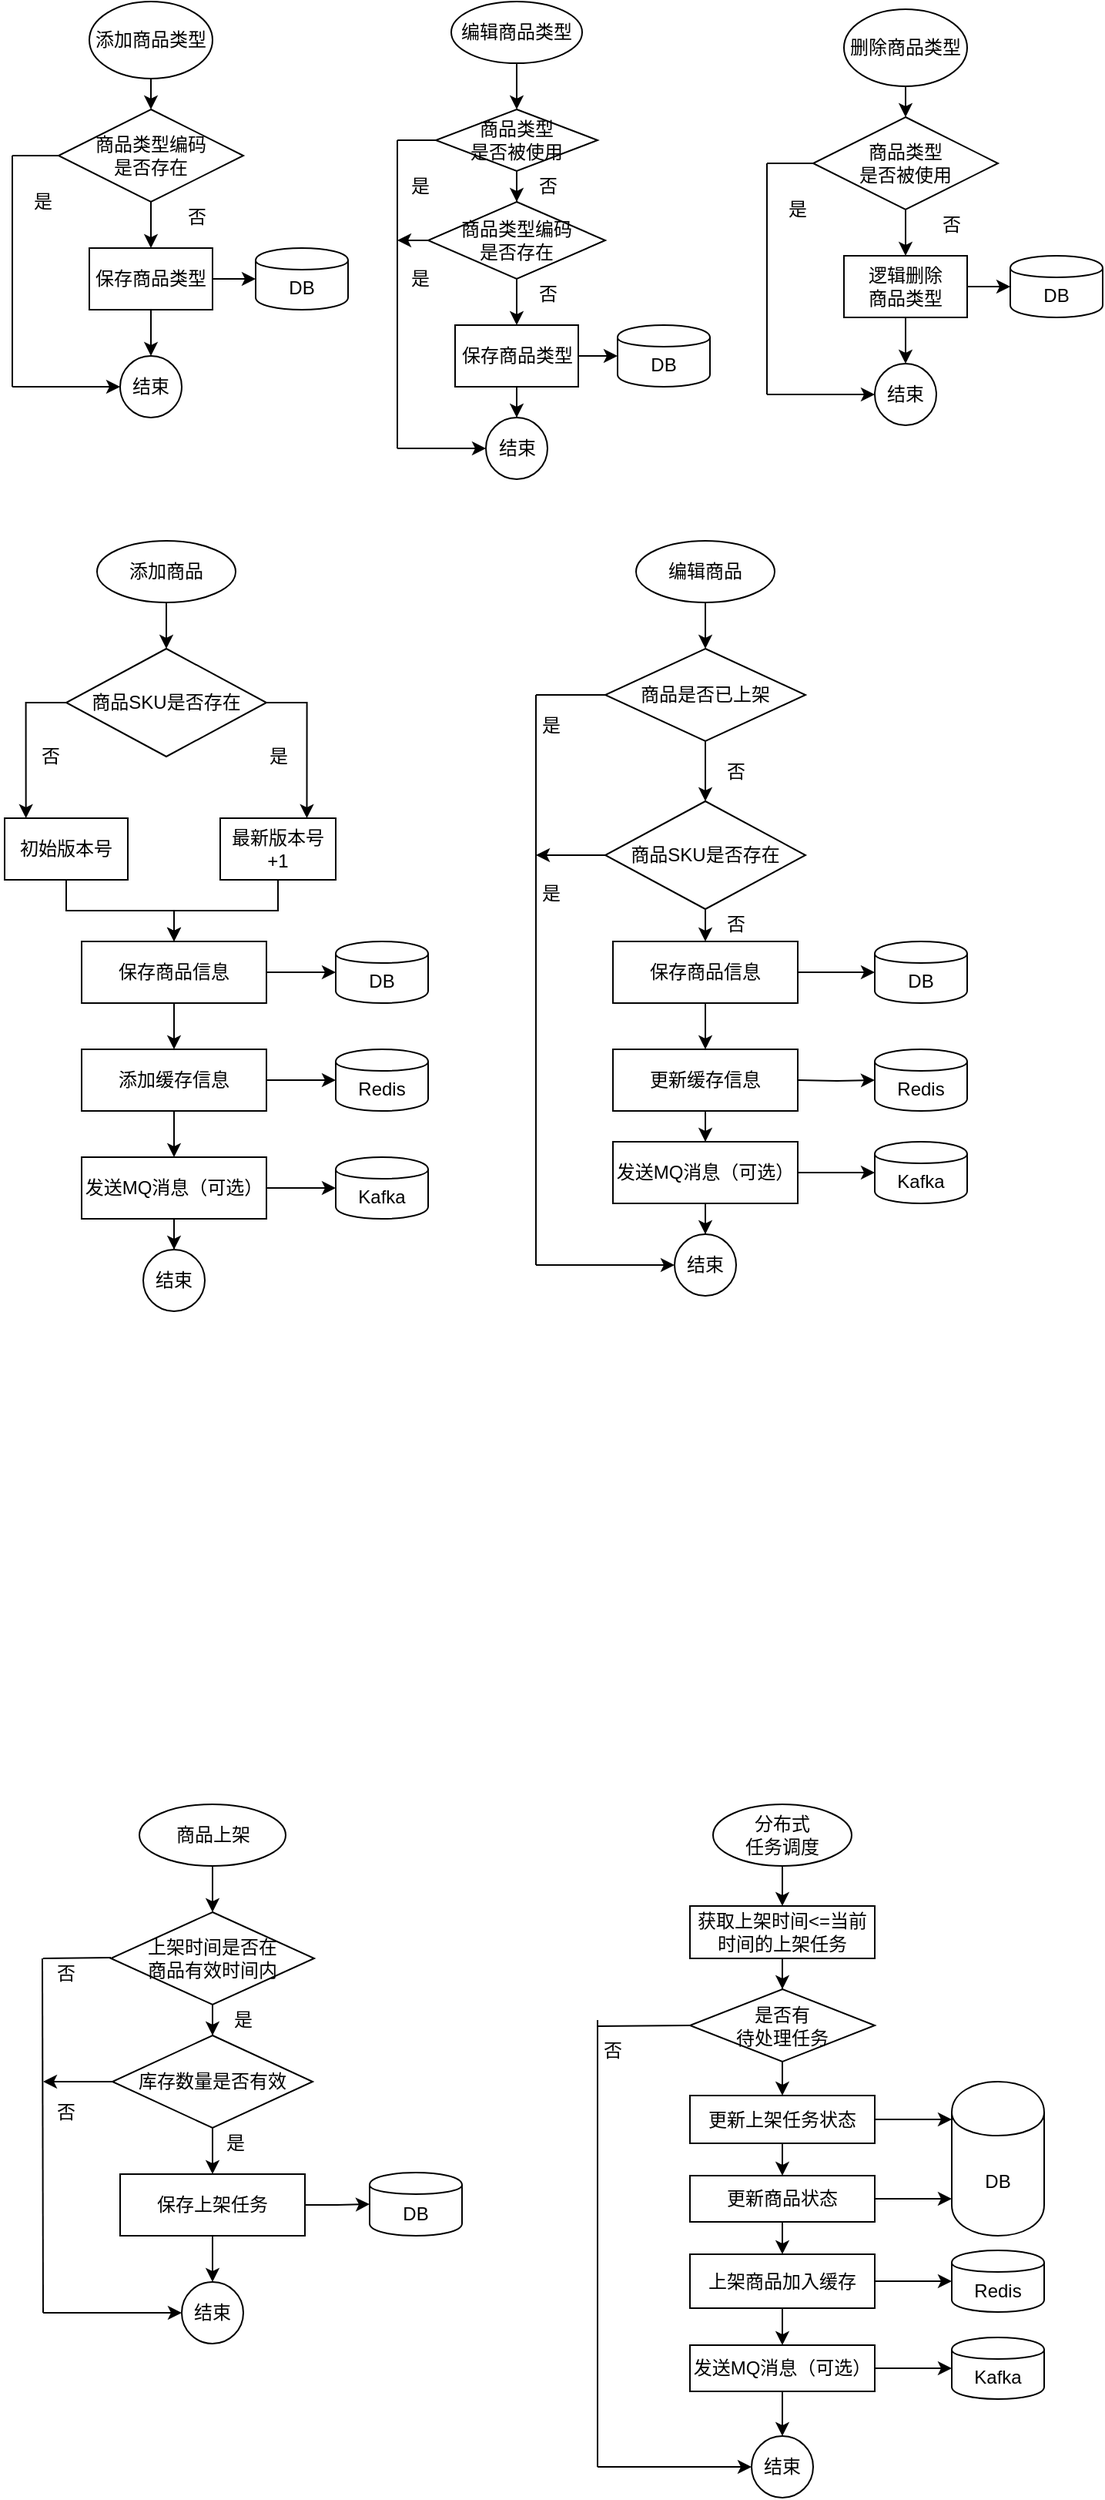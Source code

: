 <mxfile version="12.4.3" type="github" pages="1">
  <diagram id="3cYB_InZ-CpuRBHMG3al" name="Page-1">
    <mxGraphModel dx="1552" dy="872" grid="1" gridSize="10" guides="1" tooltips="1" connect="1" arrows="1" fold="1" page="1" pageScale="1" pageWidth="827" pageHeight="1169" math="0" shadow="0">
      <root>
        <mxCell id="0"/>
        <mxCell id="1" parent="0"/>
        <mxCell id="PQt3_hAn9UpPP6wbzQMd-16" style="edgeStyle=orthogonalEdgeStyle;rounded=0;orthogonalLoop=1;jettySize=auto;html=1;entryX=0.5;entryY=0;entryDx=0;entryDy=0;" edge="1" parent="1" source="PQt3_hAn9UpPP6wbzQMd-3" target="PQt3_hAn9UpPP6wbzQMd-7">
          <mxGeometry relative="1" as="geometry"/>
        </mxCell>
        <mxCell id="PQt3_hAn9UpPP6wbzQMd-3" value="初始版本号" style="rounded=0;whiteSpace=wrap;html=1;" vertex="1" parent="1">
          <mxGeometry x="15" y="560" width="80" height="40" as="geometry"/>
        </mxCell>
        <mxCell id="PQt3_hAn9UpPP6wbzQMd-11" style="edgeStyle=orthogonalEdgeStyle;rounded=0;orthogonalLoop=1;jettySize=auto;html=1;exitX=0.5;exitY=1;exitDx=0;exitDy=0;entryX=0.5;entryY=0;entryDx=0;entryDy=0;" edge="1" parent="1" target="PQt3_hAn9UpPP6wbzQMd-5">
          <mxGeometry relative="1" as="geometry">
            <mxPoint x="120" y="420" as="sourcePoint"/>
          </mxGeometry>
        </mxCell>
        <mxCell id="PQt3_hAn9UpPP6wbzQMd-4" value="添加商品" style="ellipse;whiteSpace=wrap;html=1;" vertex="1" parent="1">
          <mxGeometry x="75" y="380" width="90" height="40" as="geometry"/>
        </mxCell>
        <mxCell id="PQt3_hAn9UpPP6wbzQMd-14" style="edgeStyle=orthogonalEdgeStyle;rounded=0;orthogonalLoop=1;jettySize=auto;html=1;exitX=0;exitY=0.5;exitDx=0;exitDy=0;entryX=0.173;entryY=0;entryDx=0;entryDy=0;entryPerimeter=0;" edge="1" parent="1" source="PQt3_hAn9UpPP6wbzQMd-5" target="PQt3_hAn9UpPP6wbzQMd-3">
          <mxGeometry relative="1" as="geometry"/>
        </mxCell>
        <mxCell id="PQt3_hAn9UpPP6wbzQMd-15" style="edgeStyle=orthogonalEdgeStyle;rounded=0;orthogonalLoop=1;jettySize=auto;html=1;exitX=1;exitY=0.5;exitDx=0;exitDy=0;entryX=0.75;entryY=0;entryDx=0;entryDy=0;" edge="1" parent="1" source="PQt3_hAn9UpPP6wbzQMd-5" target="PQt3_hAn9UpPP6wbzQMd-6">
          <mxGeometry relative="1" as="geometry"/>
        </mxCell>
        <mxCell id="PQt3_hAn9UpPP6wbzQMd-5" value="商品SKU是否存在" style="rhombus;whiteSpace=wrap;html=1;" vertex="1" parent="1">
          <mxGeometry x="55" y="450" width="130" height="70" as="geometry"/>
        </mxCell>
        <mxCell id="PQt3_hAn9UpPP6wbzQMd-17" style="edgeStyle=orthogonalEdgeStyle;rounded=0;orthogonalLoop=1;jettySize=auto;html=1;entryX=0.5;entryY=0;entryDx=0;entryDy=0;" edge="1" parent="1" source="PQt3_hAn9UpPP6wbzQMd-6" target="PQt3_hAn9UpPP6wbzQMd-7">
          <mxGeometry relative="1" as="geometry"/>
        </mxCell>
        <mxCell id="PQt3_hAn9UpPP6wbzQMd-6" value="最新版本号+1" style="rounded=0;whiteSpace=wrap;html=1;" vertex="1" parent="1">
          <mxGeometry x="155" y="560" width="75" height="40" as="geometry"/>
        </mxCell>
        <mxCell id="PQt3_hAn9UpPP6wbzQMd-20" style="edgeStyle=orthogonalEdgeStyle;rounded=0;orthogonalLoop=1;jettySize=auto;html=1;entryX=0;entryY=0.5;entryDx=0;entryDy=0;" edge="1" parent="1" source="PQt3_hAn9UpPP6wbzQMd-7" target="PQt3_hAn9UpPP6wbzQMd-18">
          <mxGeometry relative="1" as="geometry"/>
        </mxCell>
        <mxCell id="PQt3_hAn9UpPP6wbzQMd-22" style="edgeStyle=orthogonalEdgeStyle;rounded=0;orthogonalLoop=1;jettySize=auto;html=1;entryX=0.5;entryY=0;entryDx=0;entryDy=0;" edge="1" parent="1" source="PQt3_hAn9UpPP6wbzQMd-7" target="PQt3_hAn9UpPP6wbzQMd-8">
          <mxGeometry relative="1" as="geometry"/>
        </mxCell>
        <mxCell id="PQt3_hAn9UpPP6wbzQMd-7" value="保存商品信息" style="rounded=0;whiteSpace=wrap;html=1;" vertex="1" parent="1">
          <mxGeometry x="65" y="640" width="120" height="40" as="geometry"/>
        </mxCell>
        <mxCell id="PQt3_hAn9UpPP6wbzQMd-21" style="edgeStyle=orthogonalEdgeStyle;rounded=0;orthogonalLoop=1;jettySize=auto;html=1;entryX=0;entryY=0.5;entryDx=0;entryDy=0;" edge="1" parent="1" source="PQt3_hAn9UpPP6wbzQMd-8" target="PQt3_hAn9UpPP6wbzQMd-19">
          <mxGeometry relative="1" as="geometry"/>
        </mxCell>
        <mxCell id="PQt3_hAn9UpPP6wbzQMd-150" style="edgeStyle=orthogonalEdgeStyle;rounded=0;orthogonalLoop=1;jettySize=auto;html=1;entryX=0.5;entryY=0;entryDx=0;entryDy=0;" edge="1" parent="1" source="PQt3_hAn9UpPP6wbzQMd-8" target="PQt3_hAn9UpPP6wbzQMd-147">
          <mxGeometry relative="1" as="geometry"/>
        </mxCell>
        <mxCell id="PQt3_hAn9UpPP6wbzQMd-8" value="添加缓存信息" style="rounded=0;whiteSpace=wrap;html=1;" vertex="1" parent="1">
          <mxGeometry x="65" y="710" width="120" height="40" as="geometry"/>
        </mxCell>
        <mxCell id="PQt3_hAn9UpPP6wbzQMd-9" value="结束" style="ellipse;whiteSpace=wrap;html=1;aspect=fixed;" vertex="1" parent="1">
          <mxGeometry x="105" y="840" width="40" height="40" as="geometry"/>
        </mxCell>
        <mxCell id="PQt3_hAn9UpPP6wbzQMd-18" value="DB" style="shape=cylinder;whiteSpace=wrap;html=1;boundedLbl=1;backgroundOutline=1;" vertex="1" parent="1">
          <mxGeometry x="230" y="640" width="60" height="40" as="geometry"/>
        </mxCell>
        <mxCell id="PQt3_hAn9UpPP6wbzQMd-19" value="Redis" style="shape=cylinder;whiteSpace=wrap;html=1;boundedLbl=1;backgroundOutline=1;" vertex="1" parent="1">
          <mxGeometry x="230" y="710" width="60" height="40" as="geometry"/>
        </mxCell>
        <mxCell id="PQt3_hAn9UpPP6wbzQMd-38" style="edgeStyle=orthogonalEdgeStyle;rounded=0;orthogonalLoop=1;jettySize=auto;html=1;exitX=0.5;exitY=1;exitDx=0;exitDy=0;entryX=0.5;entryY=0;entryDx=0;entryDy=0;" edge="1" parent="1" source="PQt3_hAn9UpPP6wbzQMd-24" target="PQt3_hAn9UpPP6wbzQMd-25">
          <mxGeometry relative="1" as="geometry"/>
        </mxCell>
        <mxCell id="PQt3_hAn9UpPP6wbzQMd-24" value="添加商品类型" style="ellipse;whiteSpace=wrap;html=1;" vertex="1" parent="1">
          <mxGeometry x="70" y="30" width="80" height="50" as="geometry"/>
        </mxCell>
        <mxCell id="PQt3_hAn9UpPP6wbzQMd-39" style="edgeStyle=orthogonalEdgeStyle;rounded=0;orthogonalLoop=1;jettySize=auto;html=1;entryX=0.5;entryY=0;entryDx=0;entryDy=0;" edge="1" parent="1" source="PQt3_hAn9UpPP6wbzQMd-25" target="PQt3_hAn9UpPP6wbzQMd-28">
          <mxGeometry relative="1" as="geometry"/>
        </mxCell>
        <mxCell id="PQt3_hAn9UpPP6wbzQMd-25" value="商品类型编码&lt;br&gt;是否存在" style="rhombus;whiteSpace=wrap;html=1;" vertex="1" parent="1">
          <mxGeometry x="50" y="100" width="120" height="60" as="geometry"/>
        </mxCell>
        <mxCell id="PQt3_hAn9UpPP6wbzQMd-26" value="否" style="text;html=1;strokeColor=none;fillColor=none;align=center;verticalAlign=middle;whiteSpace=wrap;rounded=0;" vertex="1" parent="1">
          <mxGeometry x="25" y="510" width="40" height="20" as="geometry"/>
        </mxCell>
        <mxCell id="PQt3_hAn9UpPP6wbzQMd-27" value="是" style="text;html=1;strokeColor=none;fillColor=none;align=center;verticalAlign=middle;whiteSpace=wrap;rounded=0;" vertex="1" parent="1">
          <mxGeometry x="173" y="510" width="40" height="20" as="geometry"/>
        </mxCell>
        <mxCell id="PQt3_hAn9UpPP6wbzQMd-40" style="edgeStyle=orthogonalEdgeStyle;rounded=0;orthogonalLoop=1;jettySize=auto;html=1;entryX=0.5;entryY=0;entryDx=0;entryDy=0;" edge="1" parent="1" source="PQt3_hAn9UpPP6wbzQMd-28" target="PQt3_hAn9UpPP6wbzQMd-30">
          <mxGeometry relative="1" as="geometry"/>
        </mxCell>
        <mxCell id="PQt3_hAn9UpPP6wbzQMd-50" style="edgeStyle=orthogonalEdgeStyle;rounded=0;orthogonalLoop=1;jettySize=auto;html=1;entryX=0;entryY=0.5;entryDx=0;entryDy=0;" edge="1" parent="1" source="PQt3_hAn9UpPP6wbzQMd-28" target="PQt3_hAn9UpPP6wbzQMd-29">
          <mxGeometry relative="1" as="geometry"/>
        </mxCell>
        <mxCell id="PQt3_hAn9UpPP6wbzQMd-28" value="保存商品类型" style="rounded=0;whiteSpace=wrap;html=1;" vertex="1" parent="1">
          <mxGeometry x="70" y="190" width="80" height="40" as="geometry"/>
        </mxCell>
        <mxCell id="PQt3_hAn9UpPP6wbzQMd-29" value="DB" style="shape=cylinder;whiteSpace=wrap;html=1;boundedLbl=1;backgroundOutline=1;" vertex="1" parent="1">
          <mxGeometry x="178" y="190" width="60" height="40" as="geometry"/>
        </mxCell>
        <mxCell id="PQt3_hAn9UpPP6wbzQMd-30" value="结束" style="ellipse;whiteSpace=wrap;html=1;aspect=fixed;" vertex="1" parent="1">
          <mxGeometry x="90" y="260" width="40" height="40" as="geometry"/>
        </mxCell>
        <mxCell id="PQt3_hAn9UpPP6wbzQMd-58" style="edgeStyle=orthogonalEdgeStyle;rounded=0;orthogonalLoop=1;jettySize=auto;html=1;entryX=0.5;entryY=0;entryDx=0;entryDy=0;" edge="1" parent="1" source="PQt3_hAn9UpPP6wbzQMd-31" target="PQt3_hAn9UpPP6wbzQMd-32">
          <mxGeometry relative="1" as="geometry"/>
        </mxCell>
        <mxCell id="PQt3_hAn9UpPP6wbzQMd-31" value="编辑商品类型" style="ellipse;whiteSpace=wrap;html=1;" vertex="1" parent="1">
          <mxGeometry x="305" y="30" width="85" height="40" as="geometry"/>
        </mxCell>
        <mxCell id="PQt3_hAn9UpPP6wbzQMd-59" style="edgeStyle=orthogonalEdgeStyle;rounded=0;orthogonalLoop=1;jettySize=auto;html=1;" edge="1" parent="1" source="PQt3_hAn9UpPP6wbzQMd-32" target="PQt3_hAn9UpPP6wbzQMd-51">
          <mxGeometry relative="1" as="geometry"/>
        </mxCell>
        <mxCell id="PQt3_hAn9UpPP6wbzQMd-32" value="商品类型&lt;br&gt;是否被使用" style="rhombus;whiteSpace=wrap;html=1;" vertex="1" parent="1">
          <mxGeometry x="295" y="100" width="105" height="40" as="geometry"/>
        </mxCell>
        <mxCell id="PQt3_hAn9UpPP6wbzQMd-42" value="" style="endArrow=none;html=1;" edge="1" parent="1">
          <mxGeometry width="50" height="50" relative="1" as="geometry">
            <mxPoint x="20" y="130" as="sourcePoint"/>
            <mxPoint x="50" y="130" as="targetPoint"/>
          </mxGeometry>
        </mxCell>
        <mxCell id="PQt3_hAn9UpPP6wbzQMd-43" value="" style="endArrow=none;html=1;" edge="1" parent="1">
          <mxGeometry width="50" height="50" relative="1" as="geometry">
            <mxPoint x="20" y="280" as="sourcePoint"/>
            <mxPoint x="20" y="130" as="targetPoint"/>
          </mxGeometry>
        </mxCell>
        <mxCell id="PQt3_hAn9UpPP6wbzQMd-45" value="" style="endArrow=classic;html=1;entryX=0;entryY=0.5;entryDx=0;entryDy=0;" edge="1" parent="1" target="PQt3_hAn9UpPP6wbzQMd-30">
          <mxGeometry width="50" height="50" relative="1" as="geometry">
            <mxPoint x="20" y="280" as="sourcePoint"/>
            <mxPoint x="90" y="290" as="targetPoint"/>
          </mxGeometry>
        </mxCell>
        <mxCell id="PQt3_hAn9UpPP6wbzQMd-48" value="是" style="text;html=1;strokeColor=none;fillColor=none;align=center;verticalAlign=middle;whiteSpace=wrap;rounded=0;" vertex="1" parent="1">
          <mxGeometry x="20" y="150" width="40" height="20" as="geometry"/>
        </mxCell>
        <mxCell id="PQt3_hAn9UpPP6wbzQMd-49" value="否" style="text;html=1;strokeColor=none;fillColor=none;align=center;verticalAlign=middle;whiteSpace=wrap;rounded=0;" vertex="1" parent="1">
          <mxGeometry x="120" y="160" width="40" height="20" as="geometry"/>
        </mxCell>
        <mxCell id="PQt3_hAn9UpPP6wbzQMd-63" style="edgeStyle=orthogonalEdgeStyle;rounded=0;orthogonalLoop=1;jettySize=auto;html=1;entryX=0.5;entryY=0;entryDx=0;entryDy=0;" edge="1" parent="1" source="PQt3_hAn9UpPP6wbzQMd-51" target="PQt3_hAn9UpPP6wbzQMd-54">
          <mxGeometry relative="1" as="geometry"/>
        </mxCell>
        <mxCell id="PQt3_hAn9UpPP6wbzQMd-51" value="商品类型编码&lt;br&gt;是否存在" style="rhombus;whiteSpace=wrap;html=1;" vertex="1" parent="1">
          <mxGeometry x="290" y="160" width="115" height="50" as="geometry"/>
        </mxCell>
        <mxCell id="PQt3_hAn9UpPP6wbzQMd-64" style="edgeStyle=orthogonalEdgeStyle;rounded=0;orthogonalLoop=1;jettySize=auto;html=1;entryX=0;entryY=0.5;entryDx=0;entryDy=0;" edge="1" parent="1" source="PQt3_hAn9UpPP6wbzQMd-54" target="PQt3_hAn9UpPP6wbzQMd-55">
          <mxGeometry relative="1" as="geometry"/>
        </mxCell>
        <mxCell id="PQt3_hAn9UpPP6wbzQMd-65" style="edgeStyle=orthogonalEdgeStyle;rounded=0;orthogonalLoop=1;jettySize=auto;html=1;entryX=0.5;entryY=0;entryDx=0;entryDy=0;" edge="1" parent="1" source="PQt3_hAn9UpPP6wbzQMd-54" target="PQt3_hAn9UpPP6wbzQMd-56">
          <mxGeometry relative="1" as="geometry"/>
        </mxCell>
        <mxCell id="PQt3_hAn9UpPP6wbzQMd-54" value="保存商品类型" style="rounded=0;whiteSpace=wrap;html=1;" vertex="1" parent="1">
          <mxGeometry x="307.5" y="240" width="80" height="40" as="geometry"/>
        </mxCell>
        <mxCell id="PQt3_hAn9UpPP6wbzQMd-55" value="DB" style="shape=cylinder;whiteSpace=wrap;html=1;boundedLbl=1;backgroundOutline=1;" vertex="1" parent="1">
          <mxGeometry x="413" y="240" width="60" height="40" as="geometry"/>
        </mxCell>
        <mxCell id="PQt3_hAn9UpPP6wbzQMd-56" value="结束" style="ellipse;whiteSpace=wrap;html=1;aspect=fixed;" vertex="1" parent="1">
          <mxGeometry x="327.5" y="300" width="40" height="40" as="geometry"/>
        </mxCell>
        <mxCell id="PQt3_hAn9UpPP6wbzQMd-68" value="" style="endArrow=none;html=1;entryX=0;entryY=0.5;entryDx=0;entryDy=0;" edge="1" parent="1" target="PQt3_hAn9UpPP6wbzQMd-32">
          <mxGeometry width="50" height="50" relative="1" as="geometry">
            <mxPoint x="270" y="120" as="sourcePoint"/>
            <mxPoint x="300" y="110" as="targetPoint"/>
          </mxGeometry>
        </mxCell>
        <mxCell id="PQt3_hAn9UpPP6wbzQMd-69" value="" style="endArrow=none;html=1;" edge="1" parent="1">
          <mxGeometry width="50" height="50" relative="1" as="geometry">
            <mxPoint x="270" y="320" as="sourcePoint"/>
            <mxPoint x="270" y="120" as="targetPoint"/>
          </mxGeometry>
        </mxCell>
        <mxCell id="PQt3_hAn9UpPP6wbzQMd-70" value="" style="endArrow=classic;html=1;entryX=0;entryY=0.5;entryDx=0;entryDy=0;" edge="1" parent="1" target="PQt3_hAn9UpPP6wbzQMd-56">
          <mxGeometry width="50" height="50" relative="1" as="geometry">
            <mxPoint x="270" y="320" as="sourcePoint"/>
            <mxPoint x="300" y="350" as="targetPoint"/>
          </mxGeometry>
        </mxCell>
        <mxCell id="PQt3_hAn9UpPP6wbzQMd-71" value="是" style="text;html=1;strokeColor=none;fillColor=none;align=center;verticalAlign=middle;whiteSpace=wrap;rounded=0;" vertex="1" parent="1">
          <mxGeometry x="265" y="140" width="40" height="20" as="geometry"/>
        </mxCell>
        <mxCell id="PQt3_hAn9UpPP6wbzQMd-72" value="" style="endArrow=classic;html=1;exitX=0;exitY=0.5;exitDx=0;exitDy=0;" edge="1" parent="1" source="PQt3_hAn9UpPP6wbzQMd-51">
          <mxGeometry width="50" height="50" relative="1" as="geometry">
            <mxPoint x="210" y="340" as="sourcePoint"/>
            <mxPoint x="270" y="185" as="targetPoint"/>
          </mxGeometry>
        </mxCell>
        <mxCell id="PQt3_hAn9UpPP6wbzQMd-73" value="是" style="text;html=1;strokeColor=none;fillColor=none;align=center;verticalAlign=middle;whiteSpace=wrap;rounded=0;" vertex="1" parent="1">
          <mxGeometry x="265" y="200" width="40" height="20" as="geometry"/>
        </mxCell>
        <mxCell id="PQt3_hAn9UpPP6wbzQMd-74" value="否" style="text;html=1;strokeColor=none;fillColor=none;align=center;verticalAlign=middle;whiteSpace=wrap;rounded=0;" vertex="1" parent="1">
          <mxGeometry x="347.5" y="140" width="40" height="20" as="geometry"/>
        </mxCell>
        <mxCell id="PQt3_hAn9UpPP6wbzQMd-75" value="否" style="text;html=1;strokeColor=none;fillColor=none;align=center;verticalAlign=middle;whiteSpace=wrap;rounded=0;" vertex="1" parent="1">
          <mxGeometry x="347.5" y="210" width="40" height="20" as="geometry"/>
        </mxCell>
        <mxCell id="PQt3_hAn9UpPP6wbzQMd-76" style="edgeStyle=orthogonalEdgeStyle;rounded=0;orthogonalLoop=1;jettySize=auto;html=1;exitX=0.5;exitY=1;exitDx=0;exitDy=0;entryX=0.5;entryY=0;entryDx=0;entryDy=0;" edge="1" parent="1" source="PQt3_hAn9UpPP6wbzQMd-77" target="PQt3_hAn9UpPP6wbzQMd-79">
          <mxGeometry relative="1" as="geometry"/>
        </mxCell>
        <mxCell id="PQt3_hAn9UpPP6wbzQMd-77" value="删除商品类型" style="ellipse;whiteSpace=wrap;html=1;" vertex="1" parent="1">
          <mxGeometry x="560" y="35" width="80" height="50" as="geometry"/>
        </mxCell>
        <mxCell id="PQt3_hAn9UpPP6wbzQMd-78" style="edgeStyle=orthogonalEdgeStyle;rounded=0;orthogonalLoop=1;jettySize=auto;html=1;entryX=0.5;entryY=0;entryDx=0;entryDy=0;" edge="1" parent="1" source="PQt3_hAn9UpPP6wbzQMd-79" target="PQt3_hAn9UpPP6wbzQMd-82">
          <mxGeometry relative="1" as="geometry"/>
        </mxCell>
        <mxCell id="PQt3_hAn9UpPP6wbzQMd-79" value="商品类型&lt;br&gt;是否被使用" style="rhombus;whiteSpace=wrap;html=1;" vertex="1" parent="1">
          <mxGeometry x="540" y="105" width="120" height="60" as="geometry"/>
        </mxCell>
        <mxCell id="PQt3_hAn9UpPP6wbzQMd-80" style="edgeStyle=orthogonalEdgeStyle;rounded=0;orthogonalLoop=1;jettySize=auto;html=1;entryX=0.5;entryY=0;entryDx=0;entryDy=0;" edge="1" parent="1" source="PQt3_hAn9UpPP6wbzQMd-82" target="PQt3_hAn9UpPP6wbzQMd-84">
          <mxGeometry relative="1" as="geometry"/>
        </mxCell>
        <mxCell id="PQt3_hAn9UpPP6wbzQMd-81" style="edgeStyle=orthogonalEdgeStyle;rounded=0;orthogonalLoop=1;jettySize=auto;html=1;entryX=0;entryY=0.5;entryDx=0;entryDy=0;" edge="1" parent="1" source="PQt3_hAn9UpPP6wbzQMd-82" target="PQt3_hAn9UpPP6wbzQMd-83">
          <mxGeometry relative="1" as="geometry"/>
        </mxCell>
        <mxCell id="PQt3_hAn9UpPP6wbzQMd-82" value="逻辑删除&lt;br&gt;商品类型" style="rounded=0;whiteSpace=wrap;html=1;" vertex="1" parent="1">
          <mxGeometry x="560" y="195" width="80" height="40" as="geometry"/>
        </mxCell>
        <mxCell id="PQt3_hAn9UpPP6wbzQMd-83" value="DB" style="shape=cylinder;whiteSpace=wrap;html=1;boundedLbl=1;backgroundOutline=1;" vertex="1" parent="1">
          <mxGeometry x="668" y="195" width="60" height="40" as="geometry"/>
        </mxCell>
        <mxCell id="PQt3_hAn9UpPP6wbzQMd-84" value="结束" style="ellipse;whiteSpace=wrap;html=1;aspect=fixed;" vertex="1" parent="1">
          <mxGeometry x="580" y="265" width="40" height="40" as="geometry"/>
        </mxCell>
        <mxCell id="PQt3_hAn9UpPP6wbzQMd-85" value="" style="endArrow=none;html=1;" edge="1" parent="1">
          <mxGeometry width="50" height="50" relative="1" as="geometry">
            <mxPoint x="510" y="135" as="sourcePoint"/>
            <mxPoint x="540" y="135" as="targetPoint"/>
          </mxGeometry>
        </mxCell>
        <mxCell id="PQt3_hAn9UpPP6wbzQMd-86" value="" style="endArrow=none;html=1;" edge="1" parent="1">
          <mxGeometry width="50" height="50" relative="1" as="geometry">
            <mxPoint x="510" y="285" as="sourcePoint"/>
            <mxPoint x="510" y="135" as="targetPoint"/>
          </mxGeometry>
        </mxCell>
        <mxCell id="PQt3_hAn9UpPP6wbzQMd-87" value="" style="endArrow=classic;html=1;entryX=0;entryY=0.5;entryDx=0;entryDy=0;" edge="1" parent="1" target="PQt3_hAn9UpPP6wbzQMd-84">
          <mxGeometry width="50" height="50" relative="1" as="geometry">
            <mxPoint x="510" y="285" as="sourcePoint"/>
            <mxPoint x="580" y="295" as="targetPoint"/>
          </mxGeometry>
        </mxCell>
        <mxCell id="PQt3_hAn9UpPP6wbzQMd-88" value="是" style="text;html=1;strokeColor=none;fillColor=none;align=center;verticalAlign=middle;whiteSpace=wrap;rounded=0;" vertex="1" parent="1">
          <mxGeometry x="510" y="155" width="40" height="20" as="geometry"/>
        </mxCell>
        <mxCell id="PQt3_hAn9UpPP6wbzQMd-89" value="否" style="text;html=1;strokeColor=none;fillColor=none;align=center;verticalAlign=middle;whiteSpace=wrap;rounded=0;" vertex="1" parent="1">
          <mxGeometry x="610" y="165" width="40" height="20" as="geometry"/>
        </mxCell>
        <mxCell id="PQt3_hAn9UpPP6wbzQMd-111" style="edgeStyle=orthogonalEdgeStyle;rounded=0;orthogonalLoop=1;jettySize=auto;html=1;exitX=0.5;exitY=1;exitDx=0;exitDy=0;entryX=0.5;entryY=0;entryDx=0;entryDy=0;" edge="1" parent="1" target="PQt3_hAn9UpPP6wbzQMd-115">
          <mxGeometry relative="1" as="geometry">
            <mxPoint x="470" y="420" as="sourcePoint"/>
          </mxGeometry>
        </mxCell>
        <mxCell id="PQt3_hAn9UpPP6wbzQMd-112" value="编辑商品" style="ellipse;whiteSpace=wrap;html=1;" vertex="1" parent="1">
          <mxGeometry x="425" y="380" width="90" height="40" as="geometry"/>
        </mxCell>
        <mxCell id="PQt3_hAn9UpPP6wbzQMd-134" style="edgeStyle=orthogonalEdgeStyle;rounded=0;orthogonalLoop=1;jettySize=auto;html=1;exitX=0.5;exitY=1;exitDx=0;exitDy=0;entryX=0.5;entryY=0;entryDx=0;entryDy=0;" edge="1" parent="1" source="PQt3_hAn9UpPP6wbzQMd-115" target="PQt3_hAn9UpPP6wbzQMd-131">
          <mxGeometry relative="1" as="geometry"/>
        </mxCell>
        <mxCell id="PQt3_hAn9UpPP6wbzQMd-115" value="商品是否已上架" style="rhombus;whiteSpace=wrap;html=1;" vertex="1" parent="1">
          <mxGeometry x="405" y="450" width="130" height="60" as="geometry"/>
        </mxCell>
        <mxCell id="PQt3_hAn9UpPP6wbzQMd-121" style="edgeStyle=orthogonalEdgeStyle;rounded=0;orthogonalLoop=1;jettySize=auto;html=1;entryX=0;entryY=0.5;entryDx=0;entryDy=0;" edge="1" parent="1" target="PQt3_hAn9UpPP6wbzQMd-126">
          <mxGeometry relative="1" as="geometry">
            <mxPoint x="530" y="730" as="sourcePoint"/>
          </mxGeometry>
        </mxCell>
        <mxCell id="PQt3_hAn9UpPP6wbzQMd-124" value="结束" style="ellipse;whiteSpace=wrap;html=1;aspect=fixed;" vertex="1" parent="1">
          <mxGeometry x="450" y="830" width="40" height="40" as="geometry"/>
        </mxCell>
        <mxCell id="PQt3_hAn9UpPP6wbzQMd-125" value="DB" style="shape=cylinder;whiteSpace=wrap;html=1;boundedLbl=1;backgroundOutline=1;" vertex="1" parent="1">
          <mxGeometry x="580" y="640" width="60" height="40" as="geometry"/>
        </mxCell>
        <mxCell id="PQt3_hAn9UpPP6wbzQMd-126" value="Redis" style="shape=cylinder;whiteSpace=wrap;html=1;boundedLbl=1;backgroundOutline=1;" vertex="1" parent="1">
          <mxGeometry x="580" y="710" width="60" height="40" as="geometry"/>
        </mxCell>
        <mxCell id="PQt3_hAn9UpPP6wbzQMd-127" value="否" style="text;html=1;strokeColor=none;fillColor=none;align=center;verticalAlign=middle;whiteSpace=wrap;rounded=0;" vertex="1" parent="1">
          <mxGeometry x="470" y="520" width="40" height="20" as="geometry"/>
        </mxCell>
        <mxCell id="PQt3_hAn9UpPP6wbzQMd-128" value="是" style="text;html=1;strokeColor=none;fillColor=none;align=center;verticalAlign=middle;whiteSpace=wrap;rounded=0;" vertex="1" parent="1">
          <mxGeometry x="350" y="490" width="40" height="20" as="geometry"/>
        </mxCell>
        <mxCell id="PQt3_hAn9UpPP6wbzQMd-136" style="edgeStyle=orthogonalEdgeStyle;rounded=0;orthogonalLoop=1;jettySize=auto;html=1;entryX=0.5;entryY=0;entryDx=0;entryDy=0;" edge="1" parent="1" source="PQt3_hAn9UpPP6wbzQMd-131" target="PQt3_hAn9UpPP6wbzQMd-132">
          <mxGeometry relative="1" as="geometry"/>
        </mxCell>
        <mxCell id="PQt3_hAn9UpPP6wbzQMd-131" value="商品SKU是否存在" style="rhombus;whiteSpace=wrap;html=1;" vertex="1" parent="1">
          <mxGeometry x="405" y="549" width="130" height="70" as="geometry"/>
        </mxCell>
        <mxCell id="PQt3_hAn9UpPP6wbzQMd-138" style="edgeStyle=orthogonalEdgeStyle;rounded=0;orthogonalLoop=1;jettySize=auto;html=1;entryX=0.5;entryY=0;entryDx=0;entryDy=0;" edge="1" parent="1" source="PQt3_hAn9UpPP6wbzQMd-132" target="PQt3_hAn9UpPP6wbzQMd-133">
          <mxGeometry relative="1" as="geometry"/>
        </mxCell>
        <mxCell id="PQt3_hAn9UpPP6wbzQMd-139" style="edgeStyle=orthogonalEdgeStyle;rounded=0;orthogonalLoop=1;jettySize=auto;html=1;entryX=0;entryY=0.5;entryDx=0;entryDy=0;" edge="1" parent="1" source="PQt3_hAn9UpPP6wbzQMd-132" target="PQt3_hAn9UpPP6wbzQMd-125">
          <mxGeometry relative="1" as="geometry"/>
        </mxCell>
        <mxCell id="PQt3_hAn9UpPP6wbzQMd-132" value="保存商品信息" style="rounded=0;whiteSpace=wrap;html=1;" vertex="1" parent="1">
          <mxGeometry x="410" y="640" width="120" height="40" as="geometry"/>
        </mxCell>
        <mxCell id="PQt3_hAn9UpPP6wbzQMd-158" style="edgeStyle=orthogonalEdgeStyle;rounded=0;orthogonalLoop=1;jettySize=auto;html=1;entryX=0.5;entryY=0;entryDx=0;entryDy=0;" edge="1" parent="1" source="PQt3_hAn9UpPP6wbzQMd-133" target="PQt3_hAn9UpPP6wbzQMd-155">
          <mxGeometry relative="1" as="geometry"/>
        </mxCell>
        <mxCell id="PQt3_hAn9UpPP6wbzQMd-133" value="更新缓存信息" style="rounded=0;whiteSpace=wrap;html=1;" vertex="1" parent="1">
          <mxGeometry x="410" y="710" width="120" height="40" as="geometry"/>
        </mxCell>
        <mxCell id="PQt3_hAn9UpPP6wbzQMd-141" value="" style="endArrow=none;html=1;" edge="1" parent="1">
          <mxGeometry width="50" height="50" relative="1" as="geometry">
            <mxPoint x="360" y="850" as="sourcePoint"/>
            <mxPoint x="360" y="480" as="targetPoint"/>
          </mxGeometry>
        </mxCell>
        <mxCell id="PQt3_hAn9UpPP6wbzQMd-142" value="" style="endArrow=none;html=1;entryX=0;entryY=0.5;entryDx=0;entryDy=0;" edge="1" parent="1" target="PQt3_hAn9UpPP6wbzQMd-115">
          <mxGeometry width="50" height="50" relative="1" as="geometry">
            <mxPoint x="360" y="480" as="sourcePoint"/>
            <mxPoint x="397.5" y="440" as="targetPoint"/>
          </mxGeometry>
        </mxCell>
        <mxCell id="PQt3_hAn9UpPP6wbzQMd-144" value="" style="endArrow=classic;html=1;exitX=0;exitY=0.5;exitDx=0;exitDy=0;" edge="1" parent="1" source="PQt3_hAn9UpPP6wbzQMd-131">
          <mxGeometry width="50" height="50" relative="1" as="geometry">
            <mxPoint x="400" y="580" as="sourcePoint"/>
            <mxPoint x="360" y="584" as="targetPoint"/>
          </mxGeometry>
        </mxCell>
        <mxCell id="PQt3_hAn9UpPP6wbzQMd-145" value="是" style="text;html=1;strokeColor=none;fillColor=none;align=center;verticalAlign=middle;whiteSpace=wrap;rounded=0;" vertex="1" parent="1">
          <mxGeometry x="350" y="599" width="40" height="20" as="geometry"/>
        </mxCell>
        <mxCell id="PQt3_hAn9UpPP6wbzQMd-146" value="否" style="text;html=1;strokeColor=none;fillColor=none;align=center;verticalAlign=middle;whiteSpace=wrap;rounded=0;" vertex="1" parent="1">
          <mxGeometry x="470" y="619" width="40" height="20" as="geometry"/>
        </mxCell>
        <mxCell id="PQt3_hAn9UpPP6wbzQMd-149" style="edgeStyle=orthogonalEdgeStyle;rounded=0;orthogonalLoop=1;jettySize=auto;html=1;exitX=1;exitY=0.5;exitDx=0;exitDy=0;entryX=0;entryY=0.5;entryDx=0;entryDy=0;" edge="1" parent="1" source="PQt3_hAn9UpPP6wbzQMd-147" target="PQt3_hAn9UpPP6wbzQMd-148">
          <mxGeometry relative="1" as="geometry"/>
        </mxCell>
        <mxCell id="PQt3_hAn9UpPP6wbzQMd-154" style="edgeStyle=orthogonalEdgeStyle;rounded=0;orthogonalLoop=1;jettySize=auto;html=1;entryX=0.5;entryY=0;entryDx=0;entryDy=0;" edge="1" parent="1" source="PQt3_hAn9UpPP6wbzQMd-147" target="PQt3_hAn9UpPP6wbzQMd-9">
          <mxGeometry relative="1" as="geometry"/>
        </mxCell>
        <mxCell id="PQt3_hAn9UpPP6wbzQMd-147" value="发送MQ消息（可选）" style="rounded=0;whiteSpace=wrap;html=1;" vertex="1" parent="1">
          <mxGeometry x="65" y="780" width="120" height="40" as="geometry"/>
        </mxCell>
        <mxCell id="PQt3_hAn9UpPP6wbzQMd-148" value="Kafka" style="shape=cylinder;whiteSpace=wrap;html=1;boundedLbl=1;backgroundOutline=1;" vertex="1" parent="1">
          <mxGeometry x="230" y="780" width="60" height="40" as="geometry"/>
        </mxCell>
        <mxCell id="PQt3_hAn9UpPP6wbzQMd-157" style="edgeStyle=orthogonalEdgeStyle;rounded=0;orthogonalLoop=1;jettySize=auto;html=1;entryX=0;entryY=0.5;entryDx=0;entryDy=0;" edge="1" parent="1" source="PQt3_hAn9UpPP6wbzQMd-155" target="PQt3_hAn9UpPP6wbzQMd-156">
          <mxGeometry relative="1" as="geometry"/>
        </mxCell>
        <mxCell id="PQt3_hAn9UpPP6wbzQMd-159" style="edgeStyle=orthogonalEdgeStyle;rounded=0;orthogonalLoop=1;jettySize=auto;html=1;entryX=0.5;entryY=0;entryDx=0;entryDy=0;" edge="1" parent="1" source="PQt3_hAn9UpPP6wbzQMd-155" target="PQt3_hAn9UpPP6wbzQMd-124">
          <mxGeometry relative="1" as="geometry"/>
        </mxCell>
        <mxCell id="PQt3_hAn9UpPP6wbzQMd-155" value="发送MQ消息（可选）" style="rounded=0;whiteSpace=wrap;html=1;" vertex="1" parent="1">
          <mxGeometry x="410" y="770" width="120" height="40" as="geometry"/>
        </mxCell>
        <mxCell id="PQt3_hAn9UpPP6wbzQMd-156" value="Kafka" style="shape=cylinder;whiteSpace=wrap;html=1;boundedLbl=1;backgroundOutline=1;" vertex="1" parent="1">
          <mxGeometry x="580" y="770" width="60" height="40" as="geometry"/>
        </mxCell>
        <mxCell id="PQt3_hAn9UpPP6wbzQMd-160" value="" style="endArrow=classic;html=1;entryX=0;entryY=0.5;entryDx=0;entryDy=0;" edge="1" parent="1" target="PQt3_hAn9UpPP6wbzQMd-124">
          <mxGeometry width="50" height="50" relative="1" as="geometry">
            <mxPoint x="360" y="850" as="sourcePoint"/>
            <mxPoint x="410" y="890" as="targetPoint"/>
          </mxGeometry>
        </mxCell>
        <mxCell id="PQt3_hAn9UpPP6wbzQMd-167" style="edgeStyle=orthogonalEdgeStyle;rounded=0;orthogonalLoop=1;jettySize=auto;html=1;exitX=0.5;exitY=1;exitDx=0;exitDy=0;entryX=0.5;entryY=0;entryDx=0;entryDy=0;" edge="1" parent="1" source="PQt3_hAn9UpPP6wbzQMd-161" target="PQt3_hAn9UpPP6wbzQMd-162">
          <mxGeometry relative="1" as="geometry"/>
        </mxCell>
        <mxCell id="PQt3_hAn9UpPP6wbzQMd-161" value="商品上架" style="ellipse;whiteSpace=wrap;html=1;" vertex="1" parent="1">
          <mxGeometry x="102.5" y="1200" width="95" height="40" as="geometry"/>
        </mxCell>
        <mxCell id="PQt3_hAn9UpPP6wbzQMd-177" style="edgeStyle=orthogonalEdgeStyle;rounded=0;orthogonalLoop=1;jettySize=auto;html=1;entryX=0.5;entryY=0;entryDx=0;entryDy=0;" edge="1" parent="1" source="PQt3_hAn9UpPP6wbzQMd-162" target="PQt3_hAn9UpPP6wbzQMd-163">
          <mxGeometry relative="1" as="geometry"/>
        </mxCell>
        <mxCell id="PQt3_hAn9UpPP6wbzQMd-162" value="上架时间是否在&lt;br&gt;商品有效时间内" style="rhombus;whiteSpace=wrap;html=1;" vertex="1" parent="1">
          <mxGeometry x="84" y="1270" width="132" height="60" as="geometry"/>
        </mxCell>
        <mxCell id="PQt3_hAn9UpPP6wbzQMd-178" style="edgeStyle=orthogonalEdgeStyle;rounded=0;orthogonalLoop=1;jettySize=auto;html=1;entryX=0.5;entryY=0;entryDx=0;entryDy=0;" edge="1" parent="1" source="PQt3_hAn9UpPP6wbzQMd-163" target="PQt3_hAn9UpPP6wbzQMd-164">
          <mxGeometry relative="1" as="geometry"/>
        </mxCell>
        <mxCell id="PQt3_hAn9UpPP6wbzQMd-163" value="库存数量是否有效" style="rhombus;whiteSpace=wrap;html=1;" vertex="1" parent="1">
          <mxGeometry x="85" y="1350" width="130" height="60" as="geometry"/>
        </mxCell>
        <mxCell id="PQt3_hAn9UpPP6wbzQMd-171" style="edgeStyle=orthogonalEdgeStyle;rounded=0;orthogonalLoop=1;jettySize=auto;html=1;entryX=0.5;entryY=0;entryDx=0;entryDy=0;" edge="1" parent="1" source="PQt3_hAn9UpPP6wbzQMd-164" target="PQt3_hAn9UpPP6wbzQMd-166">
          <mxGeometry relative="1" as="geometry"/>
        </mxCell>
        <mxCell id="PQt3_hAn9UpPP6wbzQMd-172" style="edgeStyle=orthogonalEdgeStyle;rounded=0;orthogonalLoop=1;jettySize=auto;html=1;entryX=0;entryY=0.5;entryDx=0;entryDy=0;" edge="1" parent="1" source="PQt3_hAn9UpPP6wbzQMd-164" target="PQt3_hAn9UpPP6wbzQMd-165">
          <mxGeometry relative="1" as="geometry"/>
        </mxCell>
        <mxCell id="PQt3_hAn9UpPP6wbzQMd-164" value="保存上架任务" style="rounded=0;whiteSpace=wrap;html=1;" vertex="1" parent="1">
          <mxGeometry x="90" y="1440" width="120" height="40" as="geometry"/>
        </mxCell>
        <mxCell id="PQt3_hAn9UpPP6wbzQMd-165" value="DB" style="shape=cylinder;whiteSpace=wrap;html=1;boundedLbl=1;backgroundOutline=1;" vertex="1" parent="1">
          <mxGeometry x="252" y="1439" width="60" height="41" as="geometry"/>
        </mxCell>
        <mxCell id="PQt3_hAn9UpPP6wbzQMd-166" value="结束" style="ellipse;whiteSpace=wrap;html=1;aspect=fixed;" vertex="1" parent="1">
          <mxGeometry x="130" y="1510" width="40" height="40" as="geometry"/>
        </mxCell>
        <mxCell id="PQt3_hAn9UpPP6wbzQMd-174" value="" style="endArrow=none;html=1;" edge="1" parent="1">
          <mxGeometry width="50" height="50" relative="1" as="geometry">
            <mxPoint x="40" y="1300" as="sourcePoint"/>
            <mxPoint x="84" y="1299.5" as="targetPoint"/>
          </mxGeometry>
        </mxCell>
        <mxCell id="PQt3_hAn9UpPP6wbzQMd-179" value="" style="endArrow=none;html=1;" edge="1" parent="1">
          <mxGeometry width="50" height="50" relative="1" as="geometry">
            <mxPoint x="40" y="1530" as="sourcePoint"/>
            <mxPoint x="39.5" y="1300" as="targetPoint"/>
          </mxGeometry>
        </mxCell>
        <mxCell id="PQt3_hAn9UpPP6wbzQMd-181" value="" style="endArrow=classic;html=1;entryX=0;entryY=0.5;entryDx=0;entryDy=0;" edge="1" parent="1" target="PQt3_hAn9UpPP6wbzQMd-166">
          <mxGeometry width="50" height="50" relative="1" as="geometry">
            <mxPoint x="40" y="1530" as="sourcePoint"/>
            <mxPoint x="110" y="1540" as="targetPoint"/>
          </mxGeometry>
        </mxCell>
        <mxCell id="PQt3_hAn9UpPP6wbzQMd-182" value="" style="endArrow=classic;html=1;exitX=0;exitY=0.5;exitDx=0;exitDy=0;" edge="1" parent="1" source="PQt3_hAn9UpPP6wbzQMd-163">
          <mxGeometry width="50" height="50" relative="1" as="geometry">
            <mxPoint x="80" y="1380" as="sourcePoint"/>
            <mxPoint x="40" y="1380" as="targetPoint"/>
          </mxGeometry>
        </mxCell>
        <mxCell id="PQt3_hAn9UpPP6wbzQMd-183" value="否" style="text;html=1;strokeColor=none;fillColor=none;align=center;verticalAlign=middle;whiteSpace=wrap;rounded=0;" vertex="1" parent="1">
          <mxGeometry x="35" y="1300" width="40" height="20" as="geometry"/>
        </mxCell>
        <mxCell id="PQt3_hAn9UpPP6wbzQMd-184" value="否" style="text;html=1;strokeColor=none;fillColor=none;align=center;verticalAlign=middle;whiteSpace=wrap;rounded=0;" vertex="1" parent="1">
          <mxGeometry x="35" y="1390" width="40" height="20" as="geometry"/>
        </mxCell>
        <mxCell id="PQt3_hAn9UpPP6wbzQMd-188" value="是" style="text;html=1;strokeColor=none;fillColor=none;align=center;verticalAlign=middle;whiteSpace=wrap;rounded=0;" vertex="1" parent="1">
          <mxGeometry x="150" y="1330" width="40" height="20" as="geometry"/>
        </mxCell>
        <mxCell id="PQt3_hAn9UpPP6wbzQMd-189" value="是" style="text;html=1;strokeColor=none;fillColor=none;align=center;verticalAlign=middle;whiteSpace=wrap;rounded=0;" vertex="1" parent="1">
          <mxGeometry x="145" y="1410" width="40" height="20" as="geometry"/>
        </mxCell>
        <mxCell id="PQt3_hAn9UpPP6wbzQMd-208" style="edgeStyle=orthogonalEdgeStyle;rounded=0;orthogonalLoop=1;jettySize=auto;html=1;entryX=0.5;entryY=0;entryDx=0;entryDy=0;" edge="1" parent="1" source="PQt3_hAn9UpPP6wbzQMd-192" target="PQt3_hAn9UpPP6wbzQMd-193">
          <mxGeometry relative="1" as="geometry"/>
        </mxCell>
        <mxCell id="PQt3_hAn9UpPP6wbzQMd-192" value="分布式&lt;br&gt;任务调度" style="ellipse;whiteSpace=wrap;html=1;" vertex="1" parent="1">
          <mxGeometry x="475" y="1200" width="90" height="40" as="geometry"/>
        </mxCell>
        <mxCell id="PQt3_hAn9UpPP6wbzQMd-207" style="edgeStyle=orthogonalEdgeStyle;rounded=0;orthogonalLoop=1;jettySize=auto;html=1;entryX=0.5;entryY=0;entryDx=0;entryDy=0;" edge="1" parent="1" source="PQt3_hAn9UpPP6wbzQMd-193" target="PQt3_hAn9UpPP6wbzQMd-194">
          <mxGeometry relative="1" as="geometry"/>
        </mxCell>
        <mxCell id="PQt3_hAn9UpPP6wbzQMd-193" value="获取上架时间&amp;lt;=当前时间的上架任务" style="rounded=0;whiteSpace=wrap;html=1;" vertex="1" parent="1">
          <mxGeometry x="460" y="1266" width="120" height="34" as="geometry"/>
        </mxCell>
        <mxCell id="PQt3_hAn9UpPP6wbzQMd-209" style="edgeStyle=orthogonalEdgeStyle;rounded=0;orthogonalLoop=1;jettySize=auto;html=1;entryX=0.5;entryY=0;entryDx=0;entryDy=0;" edge="1" parent="1" source="PQt3_hAn9UpPP6wbzQMd-194" target="PQt3_hAn9UpPP6wbzQMd-195">
          <mxGeometry relative="1" as="geometry"/>
        </mxCell>
        <mxCell id="PQt3_hAn9UpPP6wbzQMd-194" value="是否有&lt;br&gt;待处理任务" style="rhombus;whiteSpace=wrap;html=1;" vertex="1" parent="1">
          <mxGeometry x="460" y="1320" width="120" height="47" as="geometry"/>
        </mxCell>
        <mxCell id="PQt3_hAn9UpPP6wbzQMd-210" style="edgeStyle=orthogonalEdgeStyle;rounded=0;orthogonalLoop=1;jettySize=auto;html=1;entryX=0.5;entryY=0;entryDx=0;entryDy=0;" edge="1" parent="1" source="PQt3_hAn9UpPP6wbzQMd-195" target="PQt3_hAn9UpPP6wbzQMd-199">
          <mxGeometry relative="1" as="geometry"/>
        </mxCell>
        <mxCell id="PQt3_hAn9UpPP6wbzQMd-217" style="edgeStyle=orthogonalEdgeStyle;rounded=0;orthogonalLoop=1;jettySize=auto;html=1;" edge="1" parent="1" source="PQt3_hAn9UpPP6wbzQMd-195">
          <mxGeometry relative="1" as="geometry">
            <mxPoint x="630" y="1404.5" as="targetPoint"/>
          </mxGeometry>
        </mxCell>
        <mxCell id="PQt3_hAn9UpPP6wbzQMd-195" value="更新上架任务状态" style="rounded=0;whiteSpace=wrap;html=1;" vertex="1" parent="1">
          <mxGeometry x="460" y="1389" width="120" height="31" as="geometry"/>
        </mxCell>
        <mxCell id="PQt3_hAn9UpPP6wbzQMd-211" style="edgeStyle=orthogonalEdgeStyle;rounded=0;orthogonalLoop=1;jettySize=auto;html=1;entryX=0.5;entryY=0;entryDx=0;entryDy=0;" edge="1" parent="1" source="PQt3_hAn9UpPP6wbzQMd-199" target="PQt3_hAn9UpPP6wbzQMd-200">
          <mxGeometry relative="1" as="geometry"/>
        </mxCell>
        <mxCell id="PQt3_hAn9UpPP6wbzQMd-218" style="edgeStyle=orthogonalEdgeStyle;rounded=0;orthogonalLoop=1;jettySize=auto;html=1;" edge="1" parent="1" source="PQt3_hAn9UpPP6wbzQMd-199">
          <mxGeometry relative="1" as="geometry">
            <mxPoint x="630" y="1456" as="targetPoint"/>
          </mxGeometry>
        </mxCell>
        <mxCell id="PQt3_hAn9UpPP6wbzQMd-199" value="更新商品状态" style="rounded=0;whiteSpace=wrap;html=1;" vertex="1" parent="1">
          <mxGeometry x="460" y="1441" width="120" height="30" as="geometry"/>
        </mxCell>
        <mxCell id="PQt3_hAn9UpPP6wbzQMd-212" style="edgeStyle=orthogonalEdgeStyle;rounded=0;orthogonalLoop=1;jettySize=auto;html=1;" edge="1" parent="1" source="PQt3_hAn9UpPP6wbzQMd-200" target="PQt3_hAn9UpPP6wbzQMd-201">
          <mxGeometry relative="1" as="geometry"/>
        </mxCell>
        <mxCell id="PQt3_hAn9UpPP6wbzQMd-219" style="edgeStyle=orthogonalEdgeStyle;rounded=0;orthogonalLoop=1;jettySize=auto;html=1;" edge="1" parent="1" source="PQt3_hAn9UpPP6wbzQMd-200">
          <mxGeometry relative="1" as="geometry">
            <mxPoint x="630" y="1509.5" as="targetPoint"/>
          </mxGeometry>
        </mxCell>
        <mxCell id="PQt3_hAn9UpPP6wbzQMd-200" value="上架商品加入缓存" style="rounded=0;whiteSpace=wrap;html=1;" vertex="1" parent="1">
          <mxGeometry x="460" y="1492" width="120" height="35" as="geometry"/>
        </mxCell>
        <mxCell id="PQt3_hAn9UpPP6wbzQMd-213" style="edgeStyle=orthogonalEdgeStyle;rounded=0;orthogonalLoop=1;jettySize=auto;html=1;entryX=0.5;entryY=0;entryDx=0;entryDy=0;" edge="1" parent="1" source="PQt3_hAn9UpPP6wbzQMd-201" target="PQt3_hAn9UpPP6wbzQMd-205">
          <mxGeometry relative="1" as="geometry"/>
        </mxCell>
        <mxCell id="PQt3_hAn9UpPP6wbzQMd-220" style="edgeStyle=orthogonalEdgeStyle;rounded=0;orthogonalLoop=1;jettySize=auto;html=1;" edge="1" parent="1" source="PQt3_hAn9UpPP6wbzQMd-201">
          <mxGeometry relative="1" as="geometry">
            <mxPoint x="630" y="1566" as="targetPoint"/>
          </mxGeometry>
        </mxCell>
        <mxCell id="PQt3_hAn9UpPP6wbzQMd-201" value="发送MQ消息（可选）" style="rounded=0;whiteSpace=wrap;html=1;" vertex="1" parent="1">
          <mxGeometry x="460" y="1551" width="120" height="30" as="geometry"/>
        </mxCell>
        <mxCell id="PQt3_hAn9UpPP6wbzQMd-202" value="DB" style="shape=cylinder;whiteSpace=wrap;html=1;boundedLbl=1;backgroundOutline=1;" vertex="1" parent="1">
          <mxGeometry x="630" y="1380" width="60" height="100" as="geometry"/>
        </mxCell>
        <mxCell id="PQt3_hAn9UpPP6wbzQMd-203" value="Redis" style="shape=cylinder;whiteSpace=wrap;html=1;boundedLbl=1;backgroundOutline=1;" vertex="1" parent="1">
          <mxGeometry x="630" y="1489.5" width="60" height="40" as="geometry"/>
        </mxCell>
        <mxCell id="PQt3_hAn9UpPP6wbzQMd-204" value="Kafka" style="shape=cylinder;whiteSpace=wrap;html=1;boundedLbl=1;backgroundOutline=1;" vertex="1" parent="1">
          <mxGeometry x="630" y="1546" width="60" height="40" as="geometry"/>
        </mxCell>
        <mxCell id="PQt3_hAn9UpPP6wbzQMd-205" value="结束" style="ellipse;whiteSpace=wrap;html=1;aspect=fixed;" vertex="1" parent="1">
          <mxGeometry x="500" y="1610" width="40" height="40" as="geometry"/>
        </mxCell>
        <mxCell id="PQt3_hAn9UpPP6wbzQMd-214" value="" style="endArrow=none;html=1;entryX=0;entryY=0.5;entryDx=0;entryDy=0;" edge="1" parent="1" target="PQt3_hAn9UpPP6wbzQMd-194">
          <mxGeometry width="50" height="50" relative="1" as="geometry">
            <mxPoint x="400" y="1344" as="sourcePoint"/>
            <mxPoint x="460" y="1290" as="targetPoint"/>
          </mxGeometry>
        </mxCell>
        <mxCell id="PQt3_hAn9UpPP6wbzQMd-215" value="" style="endArrow=none;html=1;" edge="1" parent="1">
          <mxGeometry width="50" height="50" relative="1" as="geometry">
            <mxPoint x="400" y="1630" as="sourcePoint"/>
            <mxPoint x="400" y="1340" as="targetPoint"/>
          </mxGeometry>
        </mxCell>
        <mxCell id="PQt3_hAn9UpPP6wbzQMd-216" value="" style="endArrow=classic;html=1;entryX=0;entryY=0.5;entryDx=0;entryDy=0;" edge="1" parent="1" target="PQt3_hAn9UpPP6wbzQMd-205">
          <mxGeometry width="50" height="50" relative="1" as="geometry">
            <mxPoint x="400" y="1630" as="sourcePoint"/>
            <mxPoint x="450" y="1640" as="targetPoint"/>
          </mxGeometry>
        </mxCell>
        <mxCell id="PQt3_hAn9UpPP6wbzQMd-221" value="否" style="text;html=1;strokeColor=none;fillColor=none;align=center;verticalAlign=middle;whiteSpace=wrap;rounded=0;" vertex="1" parent="1">
          <mxGeometry x="390" y="1350" width="40" height="20" as="geometry"/>
        </mxCell>
      </root>
    </mxGraphModel>
  </diagram>
</mxfile>
